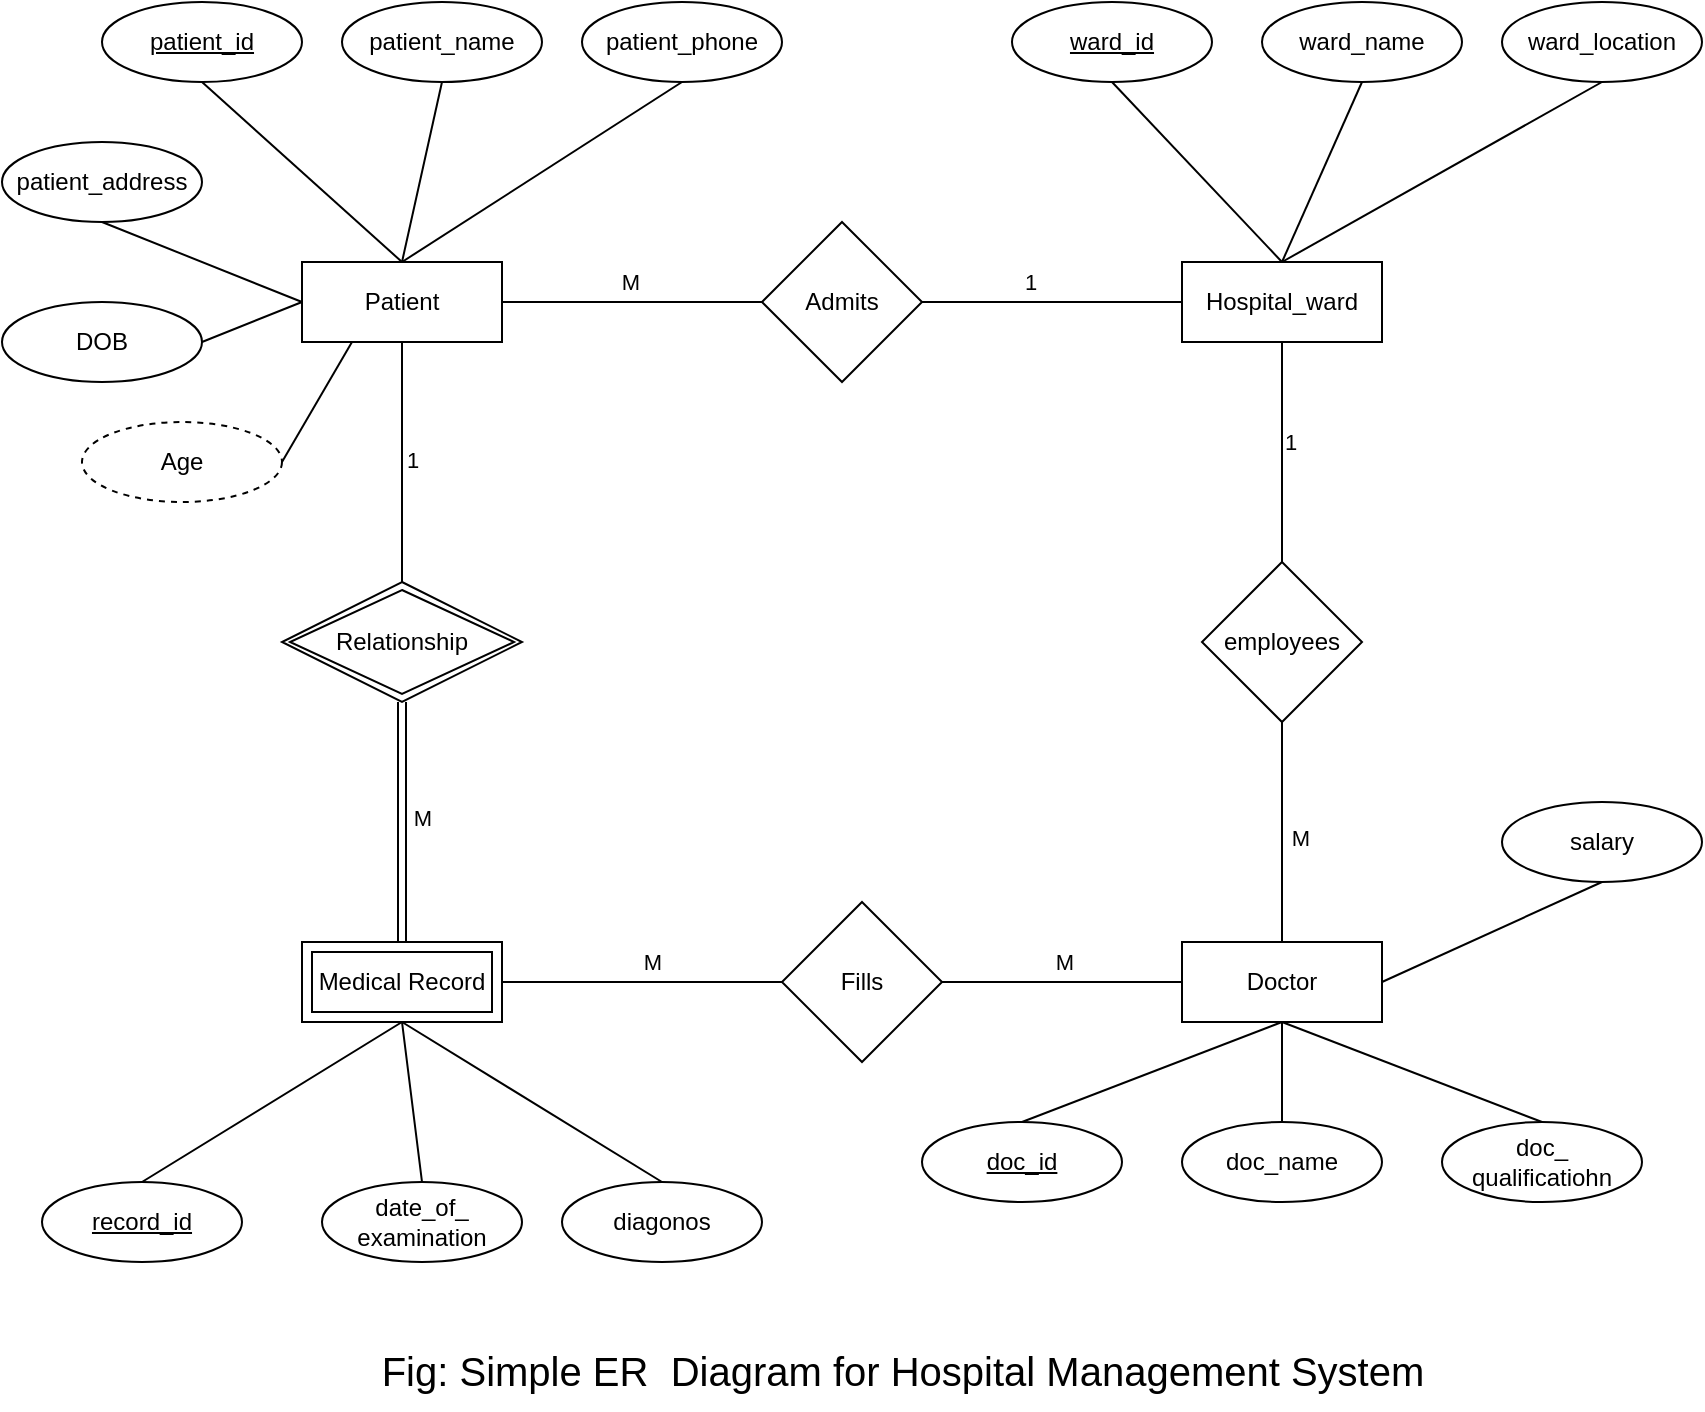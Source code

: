 <mxfile version="22.0.3" type="device">
  <diagram name="Page-1" id="wRvJFr1rFRKP3TWiRXyU">
    <mxGraphModel dx="1727" dy="1038" grid="1" gridSize="10" guides="1" tooltips="1" connect="1" arrows="1" fold="1" page="1" pageScale="1" pageWidth="1169" pageHeight="827" math="0" shadow="0">
      <root>
        <mxCell id="0" />
        <mxCell id="1" parent="0" />
        <mxCell id="5xQEVJ_z66og2MHaaHaS-3" value="" style="group" vertex="1" connectable="0" parent="1">
          <mxGeometry x="160" y="99" width="850" height="704" as="geometry" />
        </mxCell>
        <mxCell id="5xQEVJ_z66og2MHaaHaS-1" value="" style="group" vertex="1" connectable="0" parent="5xQEVJ_z66og2MHaaHaS-3">
          <mxGeometry width="850" height="630" as="geometry" />
        </mxCell>
        <mxCell id="WTaNUFcB-BqIMJF_n7IG-5" value="Admits" style="rhombus;whiteSpace=wrap;html=1;" parent="5xQEVJ_z66og2MHaaHaS-1" vertex="1">
          <mxGeometry x="380" y="110" width="80" height="80" as="geometry" />
        </mxCell>
        <mxCell id="WTaNUFcB-BqIMJF_n7IG-6" value="&lt;u&gt;patient_id&lt;/u&gt;" style="ellipse;whiteSpace=wrap;html=1;" parent="5xQEVJ_z66og2MHaaHaS-1" vertex="1">
          <mxGeometry x="50" width="100" height="40" as="geometry" />
        </mxCell>
        <mxCell id="WTaNUFcB-BqIMJF_n7IG-7" value="patient_name" style="ellipse;whiteSpace=wrap;html=1;" parent="5xQEVJ_z66og2MHaaHaS-1" vertex="1">
          <mxGeometry x="170" width="100" height="40" as="geometry" />
        </mxCell>
        <mxCell id="WTaNUFcB-BqIMJF_n7IG-8" value="patient_phone" style="ellipse;whiteSpace=wrap;html=1;" parent="5xQEVJ_z66og2MHaaHaS-1" vertex="1">
          <mxGeometry x="290" width="100" height="40" as="geometry" />
        </mxCell>
        <mxCell id="WTaNUFcB-BqIMJF_n7IG-11" value="" style="endArrow=none;html=1;rounded=0;exitX=1;exitY=0.5;exitDx=0;exitDy=0;entryX=0;entryY=0.5;entryDx=0;entryDy=0;" parent="5xQEVJ_z66og2MHaaHaS-1" source="WTaNUFcB-BqIMJF_n7IG-5" target="WTaNUFcB-BqIMJF_n7IG-92" edge="1">
          <mxGeometry width="50" height="50" relative="1" as="geometry">
            <mxPoint x="460" y="109.5" as="sourcePoint" />
            <mxPoint x="580" y="150" as="targetPoint" />
          </mxGeometry>
        </mxCell>
        <mxCell id="WTaNUFcB-BqIMJF_n7IG-62" value="1" style="edgeLabel;html=1;align=center;verticalAlign=middle;resizable=0;points=[];" parent="WTaNUFcB-BqIMJF_n7IG-11" vertex="1" connectable="0">
          <mxGeometry x="-0.138" y="4" relative="1" as="geometry">
            <mxPoint x="-2" y="-6" as="offset" />
          </mxGeometry>
        </mxCell>
        <mxCell id="WTaNUFcB-BqIMJF_n7IG-15" value="" style="endArrow=none;html=1;rounded=0;exitX=0.5;exitY=1;exitDx=0;exitDy=0;entryX=0.5;entryY=0;entryDx=0;entryDy=0;" parent="5xQEVJ_z66og2MHaaHaS-1" source="WTaNUFcB-BqIMJF_n7IG-6" target="WTaNUFcB-BqIMJF_n7IG-93" edge="1">
          <mxGeometry width="50" height="50" relative="1" as="geometry">
            <mxPoint x="420" y="300" as="sourcePoint" />
            <mxPoint x="200.0" y="120" as="targetPoint" />
          </mxGeometry>
        </mxCell>
        <mxCell id="WTaNUFcB-BqIMJF_n7IG-16" value="" style="endArrow=none;html=1;rounded=0;exitX=0.5;exitY=1;exitDx=0;exitDy=0;entryX=0.5;entryY=0;entryDx=0;entryDy=0;" parent="5xQEVJ_z66og2MHaaHaS-1" source="WTaNUFcB-BqIMJF_n7IG-7" target="WTaNUFcB-BqIMJF_n7IG-93" edge="1">
          <mxGeometry width="50" height="50" relative="1" as="geometry">
            <mxPoint x="110" y="50" as="sourcePoint" />
            <mxPoint x="200.0" y="120" as="targetPoint" />
          </mxGeometry>
        </mxCell>
        <mxCell id="WTaNUFcB-BqIMJF_n7IG-17" value="" style="endArrow=none;html=1;rounded=0;exitX=0.5;exitY=1;exitDx=0;exitDy=0;entryX=0.5;entryY=0;entryDx=0;entryDy=0;" parent="5xQEVJ_z66og2MHaaHaS-1" source="WTaNUFcB-BqIMJF_n7IG-8" target="WTaNUFcB-BqIMJF_n7IG-93" edge="1">
          <mxGeometry width="50" height="50" relative="1" as="geometry">
            <mxPoint x="230" y="50" as="sourcePoint" />
            <mxPoint x="200.0" y="120" as="targetPoint" />
          </mxGeometry>
        </mxCell>
        <mxCell id="WTaNUFcB-BqIMJF_n7IG-18" value="patient_address" style="ellipse;whiteSpace=wrap;html=1;" parent="5xQEVJ_z66og2MHaaHaS-1" vertex="1">
          <mxGeometry y="70" width="100" height="40" as="geometry" />
        </mxCell>
        <mxCell id="WTaNUFcB-BqIMJF_n7IG-19" value="" style="endArrow=none;html=1;rounded=0;exitX=0.5;exitY=1;exitDx=0;exitDy=0;entryX=0;entryY=0.5;entryDx=0;entryDy=0;" parent="5xQEVJ_z66og2MHaaHaS-1" source="WTaNUFcB-BqIMJF_n7IG-18" target="WTaNUFcB-BqIMJF_n7IG-93" edge="1">
          <mxGeometry width="50" height="50" relative="1" as="geometry">
            <mxPoint x="400" y="400" as="sourcePoint" />
            <mxPoint x="170.0" y="180" as="targetPoint" />
          </mxGeometry>
        </mxCell>
        <mxCell id="WTaNUFcB-BqIMJF_n7IG-21" value="&lt;u&gt;ward_id&lt;/u&gt;" style="ellipse;whiteSpace=wrap;html=1;" parent="5xQEVJ_z66og2MHaaHaS-1" vertex="1">
          <mxGeometry x="505" width="100" height="40" as="geometry" />
        </mxCell>
        <mxCell id="WTaNUFcB-BqIMJF_n7IG-22" value="ward_name" style="ellipse;whiteSpace=wrap;html=1;" parent="5xQEVJ_z66og2MHaaHaS-1" vertex="1">
          <mxGeometry x="630" width="100" height="40" as="geometry" />
        </mxCell>
        <mxCell id="WTaNUFcB-BqIMJF_n7IG-23" value="ward_location" style="ellipse;whiteSpace=wrap;html=1;" parent="5xQEVJ_z66og2MHaaHaS-1" vertex="1">
          <mxGeometry x="750" width="100" height="40" as="geometry" />
        </mxCell>
        <mxCell id="WTaNUFcB-BqIMJF_n7IG-30" value="&lt;u&gt;record_id&lt;/u&gt;" style="ellipse;whiteSpace=wrap;html=1;" parent="5xQEVJ_z66og2MHaaHaS-1" vertex="1">
          <mxGeometry x="20" y="590" width="100" height="40" as="geometry" />
        </mxCell>
        <mxCell id="WTaNUFcB-BqIMJF_n7IG-31" value="" style="endArrow=none;html=1;rounded=0;exitX=0.5;exitY=0;exitDx=0;exitDy=0;entryX=0.5;entryY=1;entryDx=0;entryDy=0;" parent="5xQEVJ_z66og2MHaaHaS-1" source="WTaNUFcB-BqIMJF_n7IG-30" target="WTaNUFcB-BqIMJF_n7IG-85" edge="1">
          <mxGeometry width="50" height="50" relative="1" as="geometry">
            <mxPoint x="350" y="470" as="sourcePoint" />
            <mxPoint x="200" y="520" as="targetPoint" />
          </mxGeometry>
        </mxCell>
        <mxCell id="WTaNUFcB-BqIMJF_n7IG-33" value="date_of_&lt;br&gt;examination" style="ellipse;whiteSpace=wrap;html=1;" parent="5xQEVJ_z66og2MHaaHaS-1" vertex="1">
          <mxGeometry x="160" y="590" width="100" height="40" as="geometry" />
        </mxCell>
        <mxCell id="WTaNUFcB-BqIMJF_n7IG-34" value="employees" style="rhombus;whiteSpace=wrap;html=1;" parent="5xQEVJ_z66og2MHaaHaS-1" vertex="1">
          <mxGeometry x="600" y="280" width="80" height="80" as="geometry" />
        </mxCell>
        <mxCell id="WTaNUFcB-BqIMJF_n7IG-35" value="" style="endArrow=none;html=1;rounded=0;entryX=0.5;entryY=1;entryDx=0;entryDy=0;exitX=0.5;exitY=0;exitDx=0;exitDy=0;" parent="5xQEVJ_z66og2MHaaHaS-1" source="WTaNUFcB-BqIMJF_n7IG-34" target="WTaNUFcB-BqIMJF_n7IG-92" edge="1">
          <mxGeometry width="50" height="50" relative="1" as="geometry">
            <mxPoint x="840" y="150" as="sourcePoint" />
            <mxPoint x="640" y="180" as="targetPoint" />
          </mxGeometry>
        </mxCell>
        <mxCell id="WTaNUFcB-BqIMJF_n7IG-53" value="1" style="edgeLabel;html=1;align=center;verticalAlign=middle;resizable=0;points=[];" parent="WTaNUFcB-BqIMJF_n7IG-35" vertex="1" connectable="0">
          <mxGeometry x="0.095" y="-4" relative="1" as="geometry">
            <mxPoint as="offset" />
          </mxGeometry>
        </mxCell>
        <mxCell id="WTaNUFcB-BqIMJF_n7IG-36" value="" style="endArrow=none;html=1;rounded=0;exitX=0.5;exitY=1;exitDx=0;exitDy=0;entryX=0.5;entryY=0;entryDx=0;entryDy=0;" parent="5xQEVJ_z66og2MHaaHaS-1" source="WTaNUFcB-BqIMJF_n7IG-34" target="WTaNUFcB-BqIMJF_n7IG-87" edge="1">
          <mxGeometry width="50" height="50" relative="1" as="geometry">
            <mxPoint x="840" y="150" as="sourcePoint" />
            <mxPoint x="640" y="460" as="targetPoint" />
          </mxGeometry>
        </mxCell>
        <mxCell id="WTaNUFcB-BqIMJF_n7IG-55" value="M" style="edgeLabel;html=1;align=center;verticalAlign=middle;resizable=0;points=[];" parent="WTaNUFcB-BqIMJF_n7IG-36" vertex="1" connectable="0">
          <mxGeometry x="0.055" y="9" relative="1" as="geometry">
            <mxPoint as="offset" />
          </mxGeometry>
        </mxCell>
        <mxCell id="WTaNUFcB-BqIMJF_n7IG-39" value="&lt;u&gt;doc_id&lt;/u&gt;" style="ellipse;whiteSpace=wrap;html=1;" parent="5xQEVJ_z66og2MHaaHaS-1" vertex="1">
          <mxGeometry x="460" y="560" width="100" height="40" as="geometry" />
        </mxCell>
        <mxCell id="WTaNUFcB-BqIMJF_n7IG-40" value="doc_name" style="ellipse;whiteSpace=wrap;html=1;" parent="5xQEVJ_z66og2MHaaHaS-1" vertex="1">
          <mxGeometry x="590" y="560" width="100" height="40" as="geometry" />
        </mxCell>
        <mxCell id="WTaNUFcB-BqIMJF_n7IG-41" value="doc_&lt;br&gt;qualificatiohn" style="ellipse;whiteSpace=wrap;html=1;" parent="5xQEVJ_z66og2MHaaHaS-1" vertex="1">
          <mxGeometry x="720" y="560" width="100" height="40" as="geometry" />
        </mxCell>
        <mxCell id="WTaNUFcB-BqIMJF_n7IG-43" value="salary" style="ellipse;whiteSpace=wrap;html=1;" parent="5xQEVJ_z66og2MHaaHaS-1" vertex="1">
          <mxGeometry x="750" y="400" width="100" height="40" as="geometry" />
        </mxCell>
        <mxCell id="WTaNUFcB-BqIMJF_n7IG-44" value="" style="endArrow=none;html=1;rounded=0;exitX=1;exitY=0.5;exitDx=0;exitDy=0;entryX=0.5;entryY=1;entryDx=0;entryDy=0;" parent="5xQEVJ_z66og2MHaaHaS-1" source="WTaNUFcB-BqIMJF_n7IG-87" target="WTaNUFcB-BqIMJF_n7IG-43" edge="1">
          <mxGeometry width="50" height="50" relative="1" as="geometry">
            <mxPoint x="700" y="490" as="sourcePoint" />
            <mxPoint x="790" y="330" as="targetPoint" />
          </mxGeometry>
        </mxCell>
        <mxCell id="WTaNUFcB-BqIMJF_n7IG-45" value="" style="endArrow=none;html=1;rounded=0;entryX=0.5;entryY=0;entryDx=0;entryDy=0;exitX=0.5;exitY=1;exitDx=0;exitDy=0;" parent="5xQEVJ_z66og2MHaaHaS-1" source="WTaNUFcB-BqIMJF_n7IG-87" target="WTaNUFcB-BqIMJF_n7IG-41" edge="1">
          <mxGeometry width="50" height="50" relative="1" as="geometry">
            <mxPoint x="640" y="510" as="sourcePoint" />
            <mxPoint x="800" y="450" as="targetPoint" />
          </mxGeometry>
        </mxCell>
        <mxCell id="WTaNUFcB-BqIMJF_n7IG-46" value="" style="endArrow=none;html=1;rounded=0;exitX=0.5;exitY=1;exitDx=0;exitDy=0;entryX=0.5;entryY=0;entryDx=0;entryDy=0;" parent="5xQEVJ_z66og2MHaaHaS-1" source="WTaNUFcB-BqIMJF_n7IG-87" target="WTaNUFcB-BqIMJF_n7IG-40" edge="1">
          <mxGeometry width="50" height="50" relative="1" as="geometry">
            <mxPoint x="640" y="520" as="sourcePoint" />
            <mxPoint x="810" y="460" as="targetPoint" />
          </mxGeometry>
        </mxCell>
        <mxCell id="WTaNUFcB-BqIMJF_n7IG-48" value="" style="endArrow=none;html=1;rounded=0;entryX=0.5;entryY=0;entryDx=0;entryDy=0;exitX=0.5;exitY=1;exitDx=0;exitDy=0;" parent="5xQEVJ_z66og2MHaaHaS-1" source="WTaNUFcB-BqIMJF_n7IG-87" target="WTaNUFcB-BqIMJF_n7IG-39" edge="1">
          <mxGeometry width="50" height="50" relative="1" as="geometry">
            <mxPoint x="640" y="520" as="sourcePoint" />
            <mxPoint x="650" y="570" as="targetPoint" />
          </mxGeometry>
        </mxCell>
        <mxCell id="WTaNUFcB-BqIMJF_n7IG-59" value="" style="endArrow=none;html=1;rounded=0;exitX=1;exitY=0.5;exitDx=0;exitDy=0;entryX=0;entryY=0.5;entryDx=0;entryDy=0;" parent="5xQEVJ_z66og2MHaaHaS-1" source="WTaNUFcB-BqIMJF_n7IG-93" target="WTaNUFcB-BqIMJF_n7IG-5" edge="1">
          <mxGeometry width="50" height="50" relative="1" as="geometry">
            <mxPoint x="260" y="150" as="sourcePoint" />
            <mxPoint x="380" y="149.38" as="targetPoint" />
          </mxGeometry>
        </mxCell>
        <mxCell id="WTaNUFcB-BqIMJF_n7IG-61" value="M" style="edgeLabel;html=1;align=center;verticalAlign=middle;resizable=0;points=[];" parent="WTaNUFcB-BqIMJF_n7IG-59" vertex="1" connectable="0">
          <mxGeometry x="-0.013" y="5" relative="1" as="geometry">
            <mxPoint y="-5" as="offset" />
          </mxGeometry>
        </mxCell>
        <mxCell id="WTaNUFcB-BqIMJF_n7IG-68" value="diagonos" style="ellipse;whiteSpace=wrap;html=1;" parent="5xQEVJ_z66og2MHaaHaS-1" vertex="1">
          <mxGeometry x="280" y="590" width="100" height="40" as="geometry" />
        </mxCell>
        <mxCell id="WTaNUFcB-BqIMJF_n7IG-69" value="" style="endArrow=none;html=1;rounded=0;entryX=0.5;entryY=1;entryDx=0;entryDy=0;exitX=0.5;exitY=0;exitDx=0;exitDy=0;" parent="5xQEVJ_z66og2MHaaHaS-1" source="WTaNUFcB-BqIMJF_n7IG-92" target="WTaNUFcB-BqIMJF_n7IG-21" edge="1">
          <mxGeometry width="50" height="50" relative="1" as="geometry">
            <mxPoint x="640" y="120" as="sourcePoint" />
            <mxPoint x="550" y="190" as="targetPoint" />
          </mxGeometry>
        </mxCell>
        <mxCell id="WTaNUFcB-BqIMJF_n7IG-72" value="" style="endArrow=none;html=1;rounded=0;exitX=0.5;exitY=1;exitDx=0;exitDy=0;entryX=0.5;entryY=0;entryDx=0;entryDy=0;" parent="5xQEVJ_z66og2MHaaHaS-1" source="WTaNUFcB-BqIMJF_n7IG-22" target="WTaNUFcB-BqIMJF_n7IG-92" edge="1">
          <mxGeometry width="50" height="50" relative="1" as="geometry">
            <mxPoint x="650" y="130" as="sourcePoint" />
            <mxPoint x="640" y="120" as="targetPoint" />
          </mxGeometry>
        </mxCell>
        <mxCell id="WTaNUFcB-BqIMJF_n7IG-73" value="" style="endArrow=none;html=1;rounded=0;exitX=0.5;exitY=1;exitDx=0;exitDy=0;entryX=0.5;entryY=0;entryDx=0;entryDy=0;" parent="5xQEVJ_z66og2MHaaHaS-1" source="WTaNUFcB-BqIMJF_n7IG-23" target="WTaNUFcB-BqIMJF_n7IG-92" edge="1">
          <mxGeometry width="50" height="50" relative="1" as="geometry">
            <mxPoint x="690" y="50" as="sourcePoint" />
            <mxPoint x="640" y="130" as="targetPoint" />
          </mxGeometry>
        </mxCell>
        <mxCell id="WTaNUFcB-BqIMJF_n7IG-74" value="Fills" style="rhombus;whiteSpace=wrap;html=1;" parent="5xQEVJ_z66og2MHaaHaS-1" vertex="1">
          <mxGeometry x="390" y="450" width="80" height="80" as="geometry" />
        </mxCell>
        <mxCell id="WTaNUFcB-BqIMJF_n7IG-75" value="" style="endArrow=none;html=1;rounded=0;entryX=0;entryY=0.5;entryDx=0;entryDy=0;exitX=1;exitY=0.5;exitDx=0;exitDy=0;" parent="5xQEVJ_z66og2MHaaHaS-1" source="WTaNUFcB-BqIMJF_n7IG-74" target="WTaNUFcB-BqIMJF_n7IG-87" edge="1">
          <mxGeometry width="50" height="50" relative="1" as="geometry">
            <mxPoint x="470" y="489.79" as="sourcePoint" />
            <mxPoint x="590" y="489.79" as="targetPoint" />
          </mxGeometry>
        </mxCell>
        <mxCell id="WTaNUFcB-BqIMJF_n7IG-77" value="M" style="edgeLabel;html=1;align=center;verticalAlign=middle;resizable=0;points=[];" parent="WTaNUFcB-BqIMJF_n7IG-75" vertex="1" connectable="0">
          <mxGeometry x="0.018" y="2" relative="1" as="geometry">
            <mxPoint y="-8" as="offset" />
          </mxGeometry>
        </mxCell>
        <mxCell id="WTaNUFcB-BqIMJF_n7IG-76" value="" style="endArrow=none;html=1;rounded=0;entryX=0;entryY=0.5;entryDx=0;entryDy=0;exitX=1;exitY=0.5;exitDx=0;exitDy=0;" parent="5xQEVJ_z66og2MHaaHaS-1" source="WTaNUFcB-BqIMJF_n7IG-85" target="WTaNUFcB-BqIMJF_n7IG-74" edge="1">
          <mxGeometry width="50" height="50" relative="1" as="geometry">
            <mxPoint x="260" y="490" as="sourcePoint" />
            <mxPoint x="590" y="500" as="targetPoint" />
          </mxGeometry>
        </mxCell>
        <mxCell id="WTaNUFcB-BqIMJF_n7IG-79" value="M" style="edgeLabel;html=1;align=center;verticalAlign=middle;resizable=0;points=[];" parent="WTaNUFcB-BqIMJF_n7IG-76" vertex="1" connectable="0">
          <mxGeometry x="0.103" relative="1" as="geometry">
            <mxPoint x="-2" y="-10" as="offset" />
          </mxGeometry>
        </mxCell>
        <mxCell id="WTaNUFcB-BqIMJF_n7IG-85" value="Medical Record" style="shape=ext;margin=3;double=1;whiteSpace=wrap;html=1;align=center;" parent="5xQEVJ_z66og2MHaaHaS-1" vertex="1">
          <mxGeometry x="150" y="470" width="100" height="40" as="geometry" />
        </mxCell>
        <mxCell id="WTaNUFcB-BqIMJF_n7IG-32" value="" style="endArrow=none;html=1;rounded=0;entryX=0.5;entryY=1;entryDx=0;entryDy=0;exitX=0.5;exitY=0;exitDx=0;exitDy=0;" parent="5xQEVJ_z66og2MHaaHaS-1" source="WTaNUFcB-BqIMJF_n7IG-33" target="WTaNUFcB-BqIMJF_n7IG-85" edge="1">
          <mxGeometry width="50" height="50" relative="1" as="geometry">
            <mxPoint x="210" y="590" as="sourcePoint" />
            <mxPoint x="200" y="520" as="targetPoint" />
          </mxGeometry>
        </mxCell>
        <mxCell id="WTaNUFcB-BqIMJF_n7IG-67" value="" style="endArrow=none;html=1;rounded=0;entryX=0.5;entryY=1;entryDx=0;entryDy=0;exitX=0.5;exitY=0;exitDx=0;exitDy=0;" parent="5xQEVJ_z66og2MHaaHaS-1" source="WTaNUFcB-BqIMJF_n7IG-68" target="WTaNUFcB-BqIMJF_n7IG-85" edge="1">
          <mxGeometry width="50" height="50" relative="1" as="geometry">
            <mxPoint x="310" y="590" as="sourcePoint" />
            <mxPoint x="200" y="520" as="targetPoint" />
          </mxGeometry>
        </mxCell>
        <mxCell id="WTaNUFcB-BqIMJF_n7IG-87" value="Doctor" style="whiteSpace=wrap;html=1;align=center;" parent="5xQEVJ_z66og2MHaaHaS-1" vertex="1">
          <mxGeometry x="590" y="470" width="100" height="40" as="geometry" />
        </mxCell>
        <mxCell id="WTaNUFcB-BqIMJF_n7IG-92" value="Hospital_ward" style="whiteSpace=wrap;html=1;align=center;" parent="5xQEVJ_z66og2MHaaHaS-1" vertex="1">
          <mxGeometry x="590" y="130" width="100" height="40" as="geometry" />
        </mxCell>
        <mxCell id="WTaNUFcB-BqIMJF_n7IG-93" value="Patient" style="whiteSpace=wrap;html=1;align=center;" parent="5xQEVJ_z66og2MHaaHaS-1" vertex="1">
          <mxGeometry x="150" y="130" width="100" height="40" as="geometry" />
        </mxCell>
        <mxCell id="WTaNUFcB-BqIMJF_n7IG-95" value="" style="shape=link;html=1;rounded=0;exitX=0.5;exitY=1;exitDx=0;exitDy=0;entryX=0.5;entryY=0;entryDx=0;entryDy=0;" parent="5xQEVJ_z66og2MHaaHaS-1" source="WTaNUFcB-BqIMJF_n7IG-105" target="WTaNUFcB-BqIMJF_n7IG-85" edge="1">
          <mxGeometry relative="1" as="geometry">
            <mxPoint x="200" y="360.0" as="sourcePoint" />
            <mxPoint x="400" y="300" as="targetPoint" />
          </mxGeometry>
        </mxCell>
        <mxCell id="WTaNUFcB-BqIMJF_n7IG-109" value="M" style="edgeLabel;html=1;align=center;verticalAlign=middle;resizable=0;points=[];" parent="WTaNUFcB-BqIMJF_n7IG-95" vertex="1" connectable="0">
          <mxGeometry x="-0.044" y="3" relative="1" as="geometry">
            <mxPoint x="7" as="offset" />
          </mxGeometry>
        </mxCell>
        <mxCell id="WTaNUFcB-BqIMJF_n7IG-99" value="DOB" style="ellipse;whiteSpace=wrap;html=1;align=center;" parent="5xQEVJ_z66og2MHaaHaS-1" vertex="1">
          <mxGeometry y="150" width="100" height="40" as="geometry" />
        </mxCell>
        <mxCell id="WTaNUFcB-BqIMJF_n7IG-100" value="" style="endArrow=none;html=1;rounded=0;exitX=1;exitY=0.5;exitDx=0;exitDy=0;" parent="5xQEVJ_z66og2MHaaHaS-1" source="WTaNUFcB-BqIMJF_n7IG-99" edge="1">
          <mxGeometry relative="1" as="geometry">
            <mxPoint x="240" y="300" as="sourcePoint" />
            <mxPoint x="150" y="150" as="targetPoint" />
          </mxGeometry>
        </mxCell>
        <mxCell id="WTaNUFcB-BqIMJF_n7IG-103" value="" style="endArrow=none;html=1;rounded=0;exitX=1;exitY=0.5;exitDx=0;exitDy=0;entryX=0.25;entryY=1;entryDx=0;entryDy=0;" parent="5xQEVJ_z66og2MHaaHaS-1" source="WTaNUFcB-BqIMJF_n7IG-104" target="WTaNUFcB-BqIMJF_n7IG-93" edge="1">
          <mxGeometry relative="1" as="geometry">
            <mxPoint x="140.0" y="230.0" as="sourcePoint" />
            <mxPoint x="160" y="160" as="targetPoint" />
          </mxGeometry>
        </mxCell>
        <mxCell id="WTaNUFcB-BqIMJF_n7IG-104" value="Age" style="ellipse;whiteSpace=wrap;html=1;align=center;dashed=1;" parent="5xQEVJ_z66og2MHaaHaS-1" vertex="1">
          <mxGeometry x="40" y="210" width="100" height="40" as="geometry" />
        </mxCell>
        <mxCell id="WTaNUFcB-BqIMJF_n7IG-105" value="Relationship" style="shape=rhombus;double=1;perimeter=rhombusPerimeter;whiteSpace=wrap;html=1;align=center;" parent="5xQEVJ_z66og2MHaaHaS-1" vertex="1">
          <mxGeometry x="140" y="290" width="120" height="60" as="geometry" />
        </mxCell>
        <mxCell id="WTaNUFcB-BqIMJF_n7IG-25" value="" style="endArrow=none;html=1;rounded=0;entryX=0.5;entryY=1;entryDx=0;entryDy=0;exitX=0.5;exitY=0;exitDx=0;exitDy=0;" parent="5xQEVJ_z66og2MHaaHaS-1" source="WTaNUFcB-BqIMJF_n7IG-105" target="WTaNUFcB-BqIMJF_n7IG-93" edge="1">
          <mxGeometry width="50" height="50" relative="1" as="geometry">
            <mxPoint x="200" y="290" as="sourcePoint" />
            <mxPoint x="200.0" y="180" as="targetPoint" />
          </mxGeometry>
        </mxCell>
        <mxCell id="WTaNUFcB-BqIMJF_n7IG-65" value="1" style="edgeLabel;html=1;align=center;verticalAlign=middle;resizable=0;points=[];" parent="WTaNUFcB-BqIMJF_n7IG-25" vertex="1" connectable="0">
          <mxGeometry x="0.02" y="-5" relative="1" as="geometry">
            <mxPoint as="offset" />
          </mxGeometry>
        </mxCell>
        <mxCell id="5xQEVJ_z66og2MHaaHaS-2" value="Fig: Simple ER&amp;nbsp; Diagram for Hospital Management System" style="text;html=1;align=center;verticalAlign=middle;resizable=0;points=[];autosize=1;strokeColor=none;fillColor=none;fontSize=20;" vertex="1" parent="5xQEVJ_z66og2MHaaHaS-3">
          <mxGeometry x="180" y="664" width="540" height="40" as="geometry" />
        </mxCell>
      </root>
    </mxGraphModel>
  </diagram>
</mxfile>
